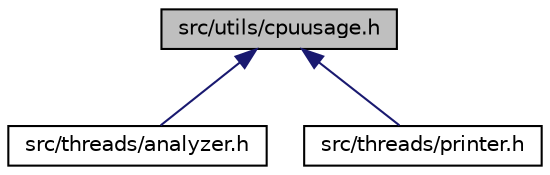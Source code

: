 digraph "src/utils/cpuusage.h"
{
 // LATEX_PDF_SIZE
  edge [fontname="Helvetica",fontsize="10",labelfontname="Helvetica",labelfontsize="10"];
  node [fontname="Helvetica",fontsize="10",shape=record];
  Node1 [label="src/utils/cpuusage.h",height=0.2,width=0.4,color="black", fillcolor="grey75", style="filled", fontcolor="black",tooltip=" "];
  Node1 -> Node2 [dir="back",color="midnightblue",fontsize="10",style="solid"];
  Node2 [label="src/threads/analyzer.h",height=0.2,width=0.4,color="black", fillcolor="white", style="filled",URL="$analyzer_8h.html",tooltip=" "];
  Node1 -> Node3 [dir="back",color="midnightblue",fontsize="10",style="solid"];
  Node3 [label="src/threads/printer.h",height=0.2,width=0.4,color="black", fillcolor="white", style="filled",URL="$printer_8h.html",tooltip=" "];
}
